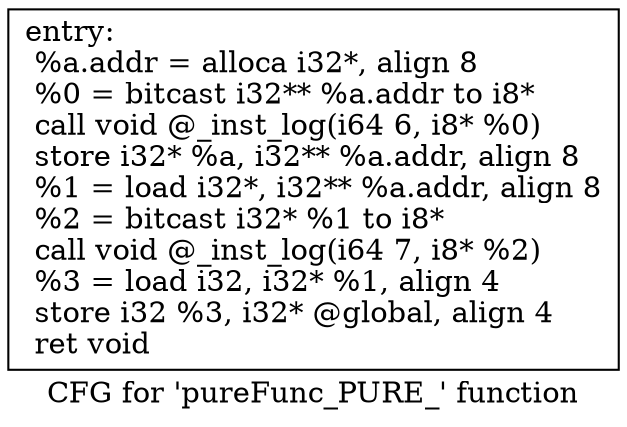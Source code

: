digraph "CFG for 'pureFunc_PURE_' function" {
	label="CFG for 'pureFunc_PURE_' function";

	Node0x55da294df080 [shape=record,label="{entry:\l  %a.addr = alloca i32*, align 8\l  %0 = bitcast i32** %a.addr to i8*\l  call void @_inst_log(i64 6, i8* %0)\l  store i32* %a, i32** %a.addr, align 8\l  %1 = load i32*, i32** %a.addr, align 8\l  %2 = bitcast i32* %1 to i8*\l  call void @_inst_log(i64 7, i8* %2)\l  %3 = load i32, i32* %1, align 4\l  store i32 %3, i32* @global, align 4\l  ret void\l}"];
}
